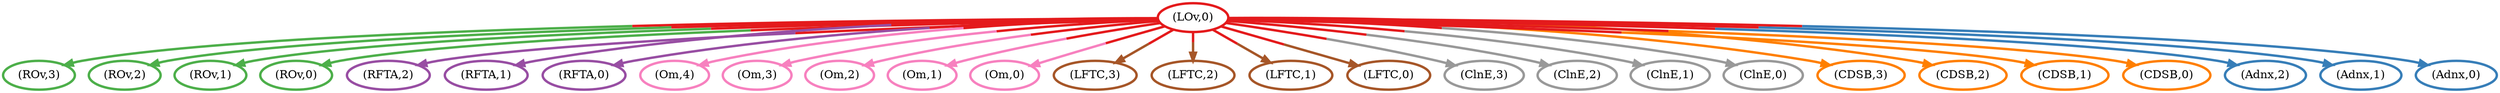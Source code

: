 digraph G {
	27 [penwidth=3,colorscheme=set19,color=3,label="(ROv,3)"]
	26 [penwidth=3,colorscheme=set19,color=3,label="(ROv,2)"]
	25 [penwidth=3,colorscheme=set19,color=3,label="(ROv,1)"]
	24 [penwidth=3,colorscheme=set19,color=3,label="(ROv,0)"]
	23 [penwidth=3,colorscheme=set19,color=4,label="(RFTA,2)"]
	22 [penwidth=3,colorscheme=set19,color=4,label="(RFTA,1)"]
	21 [penwidth=3,colorscheme=set19,color=4,label="(RFTA,0)"]
	20 [penwidth=3,colorscheme=set19,color=8,label="(Om,4)"]
	19 [penwidth=3,colorscheme=set19,color=8,label="(Om,3)"]
	18 [penwidth=3,colorscheme=set19,color=8,label="(Om,2)"]
	17 [penwidth=3,colorscheme=set19,color=8,label="(Om,1)"]
	16 [penwidth=3,colorscheme=set19,color=8,label="(Om,0)"]
	15 [penwidth=3,colorscheme=set19,color=7,label="(LFTC,3)"]
	14 [penwidth=3,colorscheme=set19,color=7,label="(LFTC,2)"]
	13 [penwidth=3,colorscheme=set19,color=7,label="(LFTC,1)"]
	12 [penwidth=3,colorscheme=set19,color=7,label="(LFTC,0)"]
	11 [penwidth=3,colorscheme=set19,color=9,label="(ClnE,3)"]
	10 [penwidth=3,colorscheme=set19,color=9,label="(ClnE,2)"]
	9 [penwidth=3,colorscheme=set19,color=9,label="(ClnE,1)"]
	8 [penwidth=3,colorscheme=set19,color=9,label="(ClnE,0)"]
	7 [penwidth=3,colorscheme=set19,color=5,label="(CDSB,3)"]
	6 [penwidth=3,colorscheme=set19,color=5,label="(CDSB,2)"]
	5 [penwidth=3,colorscheme=set19,color=5,label="(CDSB,1)"]
	4 [penwidth=3,colorscheme=set19,color=5,label="(CDSB,0)"]
	3 [penwidth=3,colorscheme=set19,color=2,label="(Adnx,2)"]
	2 [penwidth=3,colorscheme=set19,color=2,label="(Adnx,1)"]
	1 [penwidth=3,colorscheme=set19,color=2,label="(Adnx,0)"]
	0 [penwidth=3,colorscheme=set19,color=1,label="(LOv,0)"]
	0 -> 27 [penwidth=3,colorscheme=set19,color="1;0.5:3"]
	0 -> 26 [penwidth=3,colorscheme=set19,color="1;0.5:3"]
	0 -> 25 [penwidth=3,colorscheme=set19,color="1;0.5:3"]
	0 -> 24 [penwidth=3,colorscheme=set19,color="1;0.5:3"]
	0 -> 23 [penwidth=3,colorscheme=set19,color="1;0.5:4"]
	0 -> 22 [penwidth=3,colorscheme=set19,color="1;0.5:4"]
	0 -> 21 [penwidth=3,colorscheme=set19,color="1;0.5:4"]
	0 -> 20 [penwidth=3,colorscheme=set19,color="1;0.5:8"]
	0 -> 19 [penwidth=3,colorscheme=set19,color="1;0.5:8"]
	0 -> 18 [penwidth=3,colorscheme=set19,color="1;0.5:8"]
	0 -> 17 [penwidth=3,colorscheme=set19,color="1;0.5:8"]
	0 -> 16 [penwidth=3,colorscheme=set19,color="1;0.5:8"]
	0 -> 15 [penwidth=3,colorscheme=set19,color="1;0.5:7"]
	0 -> 14 [penwidth=3,colorscheme=set19,color="1;0.5:7"]
	0 -> 13 [penwidth=3,colorscheme=set19,color="1;0.5:7"]
	0 -> 12 [penwidth=3,colorscheme=set19,color="1;0.5:7"]
	0 -> 11 [penwidth=3,colorscheme=set19,color="1;0.5:9"]
	0 -> 10 [penwidth=3,colorscheme=set19,color="1;0.5:9"]
	0 -> 9 [penwidth=3,colorscheme=set19,color="1;0.5:9"]
	0 -> 8 [penwidth=3,colorscheme=set19,color="1;0.5:9"]
	0 -> 7 [penwidth=3,colorscheme=set19,color="1;0.5:5"]
	0 -> 6 [penwidth=3,colorscheme=set19,color="1;0.5:5"]
	0 -> 5 [penwidth=3,colorscheme=set19,color="1;0.5:5"]
	0 -> 4 [penwidth=3,colorscheme=set19,color="1;0.5:5"]
	0 -> 3 [penwidth=3,colorscheme=set19,color="1;0.5:2"]
	0 -> 2 [penwidth=3,colorscheme=set19,color="1;0.5:2"]
	0 -> 1 [penwidth=3,colorscheme=set19,color="1;0.5:2"]
}